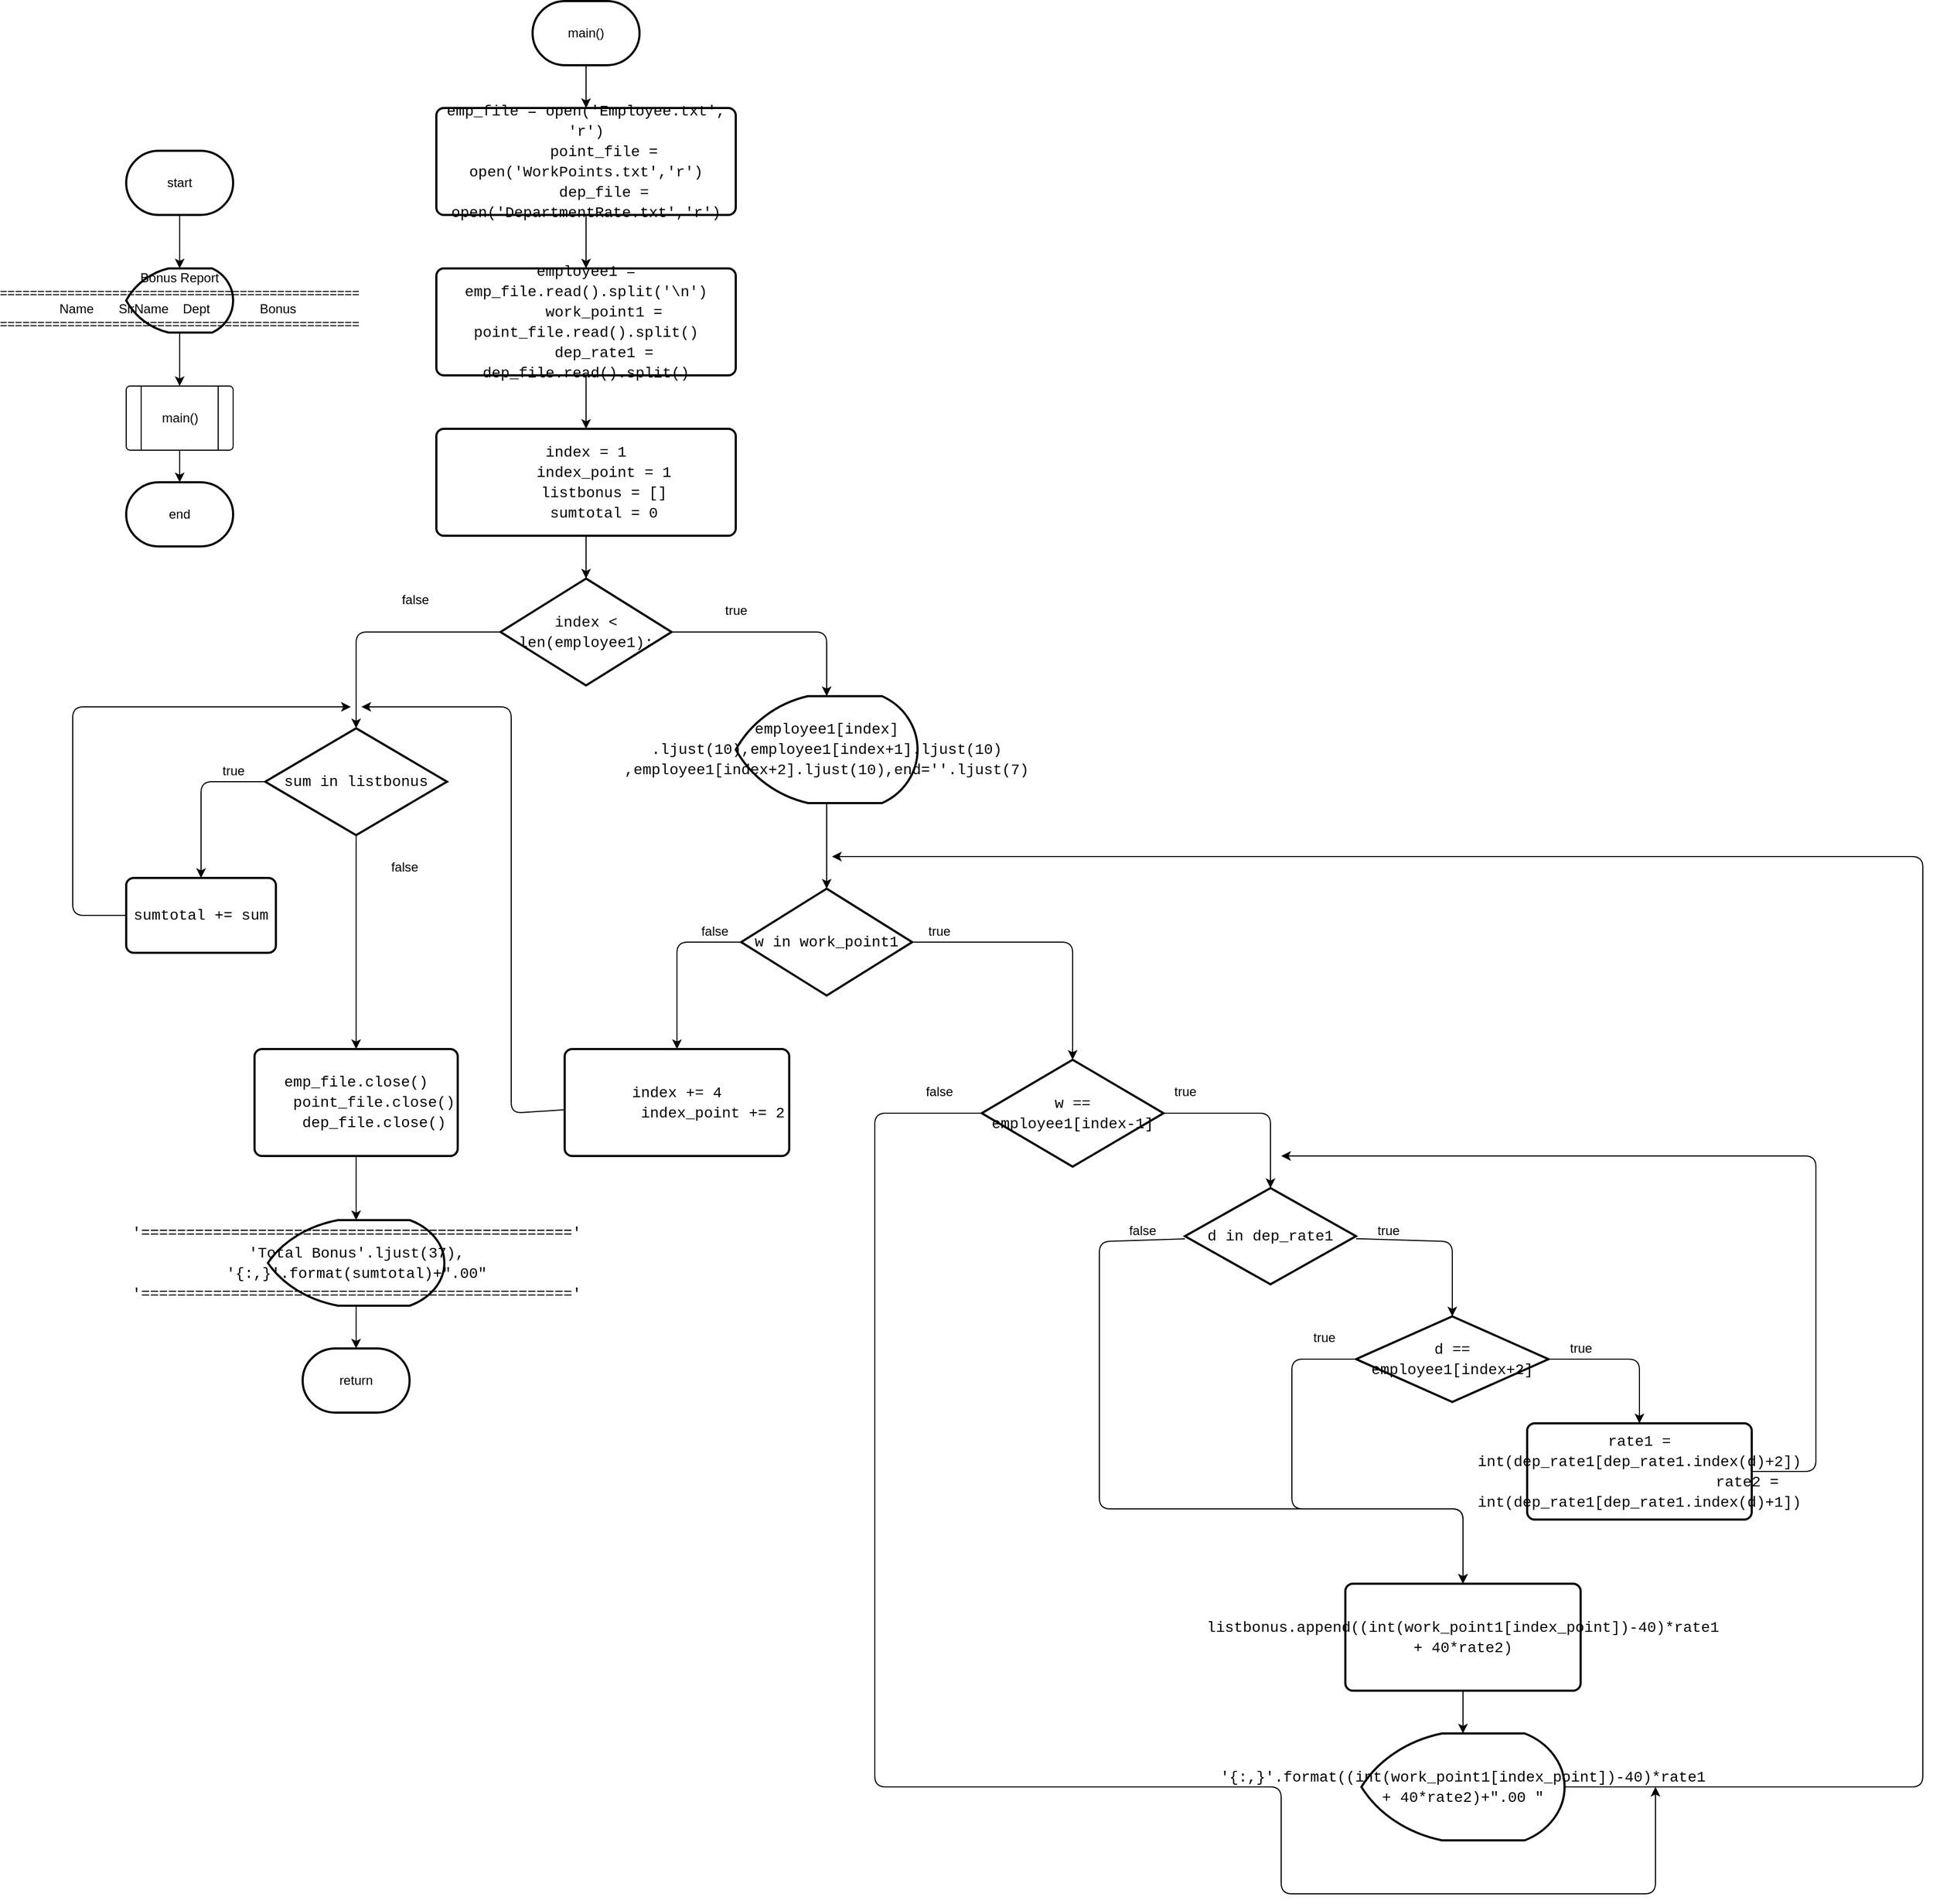 <mxfile>
    <diagram id="HIjoAzd7otjMuepDiRfb" name="Page-1">
        <mxGraphModel dx="2860" dy="1175" grid="1" gridSize="10" guides="1" tooltips="1" connect="1" arrows="1" fold="1" page="1" pageScale="1" pageWidth="850" pageHeight="1100" math="0" shadow="0">
            <root>
                <mxCell id="0"/>
                <mxCell id="1" parent="0"/>
                <mxCell id="2" style="edgeStyle=none;html=1;entryX=0.5;entryY=0;entryDx=0;entryDy=0;entryPerimeter=0;fontColor=default;labelBackgroundColor=none;" edge="1" parent="1" source="3" target="9">
                    <mxGeometry relative="1" as="geometry">
                        <mxPoint x="120" y="290" as="targetPoint"/>
                    </mxGeometry>
                </mxCell>
                <mxCell id="3" value="start" style="strokeWidth=2;html=1;shape=mxgraph.flowchart.terminator;whiteSpace=wrap;fontColor=default;labelBackgroundColor=none;" vertex="1" parent="1">
                    <mxGeometry x="70" y="200" width="100" height="60" as="geometry"/>
                </mxCell>
                <mxCell id="4" value="end" style="strokeWidth=2;html=1;shape=mxgraph.flowchart.terminator;whiteSpace=wrap;fontColor=default;labelBackgroundColor=none;" vertex="1" parent="1">
                    <mxGeometry x="70" y="510" width="100" height="60" as="geometry"/>
                </mxCell>
                <mxCell id="5" style="edgeStyle=none;html=1;entryX=0.5;entryY=0;entryDx=0;entryDy=0;entryPerimeter=0;fontColor=default;labelBackgroundColor=none;" edge="1" parent="1" source="6" target="4">
                    <mxGeometry relative="1" as="geometry"/>
                </mxCell>
                <mxCell id="6" value="" style="verticalLabelPosition=bottom;verticalAlign=top;html=1;shape=process;whiteSpace=wrap;rounded=1;size=0.14;arcSize=6;fontColor=default;labelBackgroundColor=none;" vertex="1" parent="1">
                    <mxGeometry x="70" y="420" width="100" height="60" as="geometry"/>
                </mxCell>
                <mxCell id="7" value="main()" style="text;html=1;align=center;verticalAlign=middle;resizable=0;points=[];autosize=1;strokeColor=none;fillColor=none;fontColor=default;labelBackgroundColor=none;" vertex="1" parent="1">
                    <mxGeometry x="95" y="440" width="50" height="20" as="geometry"/>
                </mxCell>
                <mxCell id="8" style="edgeStyle=none;html=1;entryX=0.5;entryY=0;entryDx=0;entryDy=0;fontColor=default;labelBackgroundColor=none;" edge="1" parent="1" source="9" target="6">
                    <mxGeometry relative="1" as="geometry"/>
                </mxCell>
                <mxCell id="9" value="&lt;div&gt;Bonus Report&lt;/div&gt;&lt;div&gt;================================================&lt;/div&gt;&lt;div&gt;Name&amp;nbsp; &amp;nbsp; &amp;nbsp; &amp;nbsp;SirName&amp;nbsp; &amp;nbsp; Dept&amp;nbsp; &amp;nbsp; &amp;nbsp; &amp;nbsp; &amp;nbsp; &amp;nbsp; &amp;nbsp; Bonus&amp;nbsp;&lt;/div&gt;&lt;div&gt;================================================&lt;/div&gt;" style="strokeWidth=2;html=1;shape=mxgraph.flowchart.display;whiteSpace=wrap;fontColor=default;labelBackgroundColor=none;" vertex="1" parent="1">
                    <mxGeometry x="70" y="310" width="100" height="60" as="geometry"/>
                </mxCell>
                <mxCell id="10" style="edgeStyle=none;html=1;entryX=0.5;entryY=0;entryDx=0;entryDy=0;labelBackgroundColor=none;fontColor=default;" edge="1" parent="1" source="11" target="13">
                    <mxGeometry relative="1" as="geometry"/>
                </mxCell>
                <mxCell id="11" value="&lt;div style=&quot;font-family: consolas, &amp;quot;courier new&amp;quot;, monospace; font-size: 14px; line-height: 19px;&quot;&gt;&lt;div&gt;emp_file = &lt;span style=&quot;&quot;&gt;open&lt;/span&gt;(&lt;span style=&quot;&quot;&gt;'Employee.txt'&lt;/span&gt;, &lt;span style=&quot;&quot;&gt;'r'&lt;/span&gt;)&lt;/div&gt;&lt;div&gt;&amp;nbsp; &amp;nbsp; point_file = &lt;span style=&quot;&quot;&gt;open&lt;/span&gt;(&lt;span style=&quot;&quot;&gt;'WorkPoints.txt'&lt;/span&gt;,&lt;span style=&quot;&quot;&gt;'r'&lt;/span&gt;)&lt;/div&gt;&lt;div&gt;&amp;nbsp; &amp;nbsp; dep_file = &lt;span style=&quot;&quot;&gt;open&lt;/span&gt;(&lt;span style=&quot;&quot;&gt;'DepartmentRate.txt'&lt;/span&gt;,&lt;span style=&quot;&quot;&gt;'r'&lt;/span&gt;)&lt;/div&gt;&lt;/div&gt;" style="rounded=1;whiteSpace=wrap;html=1;absoluteArcSize=1;arcSize=14;strokeWidth=2;fontColor=default;labelBackgroundColor=none;" vertex="1" parent="1">
                    <mxGeometry x="360" y="160" width="280" height="100" as="geometry"/>
                </mxCell>
                <mxCell id="12" style="edgeStyle=none;html=1;entryX=0.5;entryY=0;entryDx=0;entryDy=0;labelBackgroundColor=none;fontColor=default;" edge="1" parent="1" source="13" target="15">
                    <mxGeometry relative="1" as="geometry"/>
                </mxCell>
                <mxCell id="13" value="&lt;div style=&quot;font-family: consolas, &amp;quot;courier new&amp;quot;, monospace; font-size: 14px; line-height: 19px;&quot;&gt;&lt;div&gt;employee1 = emp_file.read().split(&lt;span style=&quot;&quot;&gt;'&lt;/span&gt;&lt;span style=&quot;&quot;&gt;\n&lt;/span&gt;&lt;span style=&quot;&quot;&gt;'&lt;/span&gt;)&lt;/div&gt;&lt;div&gt;&amp;nbsp; &amp;nbsp; work_point1 = point_file.read().split()&lt;/div&gt;&lt;div&gt;&amp;nbsp; &amp;nbsp; dep_rate1 = dep_file.read().split()&lt;/div&gt;&lt;/div&gt;" style="rounded=1;whiteSpace=wrap;html=1;absoluteArcSize=1;arcSize=14;strokeWidth=2;fontColor=default;labelBackgroundColor=none;" vertex="1" parent="1">
                    <mxGeometry x="360" y="310" width="280" height="100" as="geometry"/>
                </mxCell>
                <mxCell id="14" style="edgeStyle=none;html=1;entryX=0.5;entryY=0;entryDx=0;entryDy=0;entryPerimeter=0;labelBackgroundColor=none;fontColor=default;" edge="1" parent="1" source="15" target="21">
                    <mxGeometry relative="1" as="geometry"/>
                </mxCell>
                <mxCell id="15" value="&lt;div style=&quot;font-family: consolas, &amp;quot;courier new&amp;quot;, monospace; font-size: 14px; line-height: 19px;&quot;&gt;&lt;div&gt;index = &lt;span style=&quot;&quot;&gt;1&lt;/span&gt;&lt;/div&gt;&lt;div&gt;&amp;nbsp; &amp;nbsp; index_point = &lt;span style=&quot;&quot;&gt;1&lt;/span&gt;&lt;/div&gt;&lt;div&gt;&amp;nbsp; &amp;nbsp; listbonus = []&lt;/div&gt;&lt;div&gt;&amp;nbsp; &amp;nbsp; sumtotal = &lt;span style=&quot;&quot;&gt;0&lt;/span&gt;&lt;/div&gt;&lt;/div&gt;" style="rounded=1;whiteSpace=wrap;html=1;absoluteArcSize=1;arcSize=14;strokeWidth=2;fontColor=default;labelBackgroundColor=none;" vertex="1" parent="1">
                    <mxGeometry x="360" y="460" width="280" height="100" as="geometry"/>
                </mxCell>
                <mxCell id="16" value="&lt;span&gt;return&lt;/span&gt;" style="strokeWidth=2;html=1;shape=mxgraph.flowchart.terminator;whiteSpace=wrap;fontColor=default;labelBackgroundColor=none;" vertex="1" parent="1">
                    <mxGeometry x="235" y="1320" width="100" height="60" as="geometry"/>
                </mxCell>
                <mxCell id="17" style="edgeStyle=none;html=1;entryX=0.5;entryY=0;entryDx=0;entryDy=0;labelBackgroundColor=none;fontColor=default;" edge="1" parent="1" source="18" target="11">
                    <mxGeometry relative="1" as="geometry"/>
                </mxCell>
                <mxCell id="18" value="main()" style="strokeWidth=2;html=1;shape=mxgraph.flowchart.terminator;whiteSpace=wrap;fontColor=default;labelBackgroundColor=none;" vertex="1" parent="1">
                    <mxGeometry x="450" y="60" width="100" height="60" as="geometry"/>
                </mxCell>
                <mxCell id="19" style="edgeStyle=none;html=1;entryX=0.5;entryY=0;entryDx=0;entryDy=0;entryPerimeter=0;fontColor=default;labelBackgroundColor=none;" edge="1" parent="1" source="21" target="24">
                    <mxGeometry relative="1" as="geometry">
                        <Array as="points">
                            <mxPoint x="285" y="650"/>
                        </Array>
                    </mxGeometry>
                </mxCell>
                <mxCell id="20" style="edgeStyle=none;html=1;entryX=0.5;entryY=0;entryDx=0;entryDy=0;entryPerimeter=0;labelBackgroundColor=none;fontColor=default;" edge="1" parent="1" source="21" target="26">
                    <mxGeometry relative="1" as="geometry">
                        <Array as="points">
                            <mxPoint x="725" y="650"/>
                        </Array>
                    </mxGeometry>
                </mxCell>
                <mxCell id="21" value="&lt;div style=&quot;font-family: consolas, &amp;quot;courier new&amp;quot;, monospace; font-size: 14px; line-height: 19px;&quot;&gt;index &amp;lt; &lt;span style=&quot;&quot;&gt;len&lt;/span&gt;(employee1):&lt;/div&gt;" style="strokeWidth=2;html=1;shape=mxgraph.flowchart.decision;whiteSpace=wrap;fontColor=default;labelBackgroundColor=none;" vertex="1" parent="1">
                    <mxGeometry x="420" y="600" width="160" height="100" as="geometry"/>
                </mxCell>
                <mxCell id="22" style="edgeStyle=none;html=1;entryX=0.5;entryY=0;entryDx=0;entryDy=0;labelBackgroundColor=none;fontColor=default;" edge="1" parent="1" source="24" target="58">
                    <mxGeometry relative="1" as="geometry">
                        <Array as="points">
                            <mxPoint x="140" y="790"/>
                        </Array>
                    </mxGeometry>
                </mxCell>
                <mxCell id="23" style="edgeStyle=none;html=1;entryX=0.5;entryY=0;entryDx=0;entryDy=0;labelBackgroundColor=none;fontColor=default;" edge="1" parent="1" source="24" target="62">
                    <mxGeometry relative="1" as="geometry"/>
                </mxCell>
                <mxCell id="24" value="&lt;div style=&quot;font-family: consolas, &amp;quot;courier new&amp;quot;, monospace; font-size: 14px; line-height: 19px;&quot;&gt;&lt;span style=&quot;&quot;&gt;sum&lt;/span&gt; &lt;span style=&quot;&quot;&gt;in&lt;/span&gt; listbonus&lt;/div&gt;" style="strokeWidth=2;html=1;shape=mxgraph.flowchart.decision;whiteSpace=wrap;fontColor=default;labelBackgroundColor=none;" vertex="1" parent="1">
                    <mxGeometry x="200" y="740" width="170" height="100" as="geometry"/>
                </mxCell>
                <mxCell id="25" style="edgeStyle=none;html=1;entryX=0.5;entryY=0;entryDx=0;entryDy=0;entryPerimeter=0;labelBackgroundColor=none;fontColor=default;" edge="1" parent="1" source="26" target="30">
                    <mxGeometry relative="1" as="geometry"/>
                </mxCell>
                <mxCell id="26" value="&lt;div style=&quot;font-family: consolas, &amp;quot;courier new&amp;quot;, monospace; font-size: 14px; line-height: 19px;&quot;&gt;employee1[index]&lt;/div&gt;&lt;div style=&quot;font-family: consolas, &amp;quot;courier new&amp;quot;, monospace; font-size: 14px; line-height: 19px;&quot;&gt;.ljust(&lt;span style=&quot;&quot;&gt;10&lt;/span&gt;),employee1[index+&lt;span style=&quot;&quot;&gt;1&lt;/span&gt;].ljust(&lt;span style=&quot;&quot;&gt;10&lt;/span&gt;)&lt;/div&gt;&lt;div style=&quot;font-family: consolas, &amp;quot;courier new&amp;quot;, monospace; font-size: 14px; line-height: 19px;&quot;&gt;,employee1[index+&lt;span style=&quot;&quot;&gt;2&lt;/span&gt;].ljust(&lt;span style=&quot;&quot;&gt;10&lt;/span&gt;),&lt;span style=&quot;&quot;&gt;end&lt;/span&gt;=&lt;span style=&quot;&quot;&gt;''&lt;/span&gt;.ljust(&lt;span style=&quot;&quot;&gt;7&lt;/span&gt;)&lt;/div&gt;" style="strokeWidth=2;html=1;shape=mxgraph.flowchart.display;whiteSpace=wrap;fontColor=default;labelBackgroundColor=none;" vertex="1" parent="1">
                    <mxGeometry x="640" y="710" width="170" height="100" as="geometry"/>
                </mxCell>
                <mxCell id="27" value="true" style="text;html=1;align=center;verticalAlign=middle;resizable=0;points=[];autosize=1;strokeColor=none;fillColor=none;fontColor=default;labelBackgroundColor=none;" vertex="1" parent="1">
                    <mxGeometry x="620" y="620" width="40" height="20" as="geometry"/>
                </mxCell>
                <mxCell id="28" style="edgeStyle=none;html=1;entryX=0.5;entryY=0;entryDx=0;entryDy=0;entryPerimeter=0;labelBackgroundColor=none;fontColor=default;" edge="1" parent="1" source="30" target="33">
                    <mxGeometry relative="1" as="geometry">
                        <Array as="points">
                            <mxPoint x="955" y="940"/>
                        </Array>
                    </mxGeometry>
                </mxCell>
                <mxCell id="29" style="edgeStyle=none;html=1;entryX=0.5;entryY=0;entryDx=0;entryDy=0;labelBackgroundColor=none;fontColor=default;" edge="1" parent="1" source="30" target="54">
                    <mxGeometry relative="1" as="geometry">
                        <Array as="points">
                            <mxPoint x="585" y="940"/>
                        </Array>
                    </mxGeometry>
                </mxCell>
                <mxCell id="30" value="&lt;div style=&quot;font-family: consolas, &amp;quot;courier new&amp;quot;, monospace; font-size: 14px; line-height: 19px;&quot;&gt;w &lt;span style=&quot;&quot;&gt;in&lt;/span&gt; work_point1&lt;/div&gt;" style="strokeWidth=2;html=1;shape=mxgraph.flowchart.decision;whiteSpace=wrap;labelBackgroundColor=none;fontColor=default;" vertex="1" parent="1">
                    <mxGeometry x="645" y="890" width="160" height="100" as="geometry"/>
                </mxCell>
                <mxCell id="31" style="edgeStyle=none;html=1;entryX=0.5;entryY=0;entryDx=0;entryDy=0;entryPerimeter=0;labelBackgroundColor=none;fontColor=default;" edge="1" parent="1" source="33" target="39">
                    <mxGeometry relative="1" as="geometry">
                        <Array as="points">
                            <mxPoint x="1140" y="1100"/>
                        </Array>
                    </mxGeometry>
                </mxCell>
                <mxCell id="32" style="edgeStyle=none;html=1;labelBackgroundColor=none;fontColor=default;" edge="1" parent="1" source="33">
                    <mxGeometry relative="1" as="geometry">
                        <mxPoint x="1500" y="1730" as="targetPoint"/>
                        <Array as="points">
                            <mxPoint x="770" y="1100"/>
                            <mxPoint x="770" y="1730"/>
                            <mxPoint x="1150" y="1730"/>
                            <mxPoint x="1150" y="1830"/>
                            <mxPoint x="1500" y="1830"/>
                        </Array>
                    </mxGeometry>
                </mxCell>
                <mxCell id="33" value="&lt;div style=&quot;font-family: consolas, &amp;quot;courier new&amp;quot;, monospace; font-size: 14px; line-height: 19px;&quot;&gt;w == employee1[index-&lt;span style=&quot;&quot;&gt;1&lt;/span&gt;]&lt;/div&gt;" style="strokeWidth=2;html=1;shape=mxgraph.flowchart.decision;whiteSpace=wrap;labelBackgroundColor=none;fontColor=default;" vertex="1" parent="1">
                    <mxGeometry x="870" y="1050" width="170" height="100" as="geometry"/>
                </mxCell>
                <mxCell id="34" value="true" style="text;html=1;align=center;verticalAlign=middle;resizable=0;points=[];autosize=1;strokeColor=none;fillColor=none;fontColor=default;labelBackgroundColor=none;" vertex="1" parent="1">
                    <mxGeometry x="810" y="920" width="40" height="20" as="geometry"/>
                </mxCell>
                <mxCell id="35" value="false" style="text;html=1;align=center;verticalAlign=middle;resizable=0;points=[];autosize=1;strokeColor=none;fillColor=none;fontColor=default;labelBackgroundColor=none;" vertex="1" parent="1">
                    <mxGeometry x="600" y="920" width="40" height="20" as="geometry"/>
                </mxCell>
                <mxCell id="36" value="false" style="text;html=1;align=center;verticalAlign=middle;resizable=0;points=[];autosize=1;strokeColor=none;fillColor=none;fontColor=default;labelBackgroundColor=none;" vertex="1" parent="1">
                    <mxGeometry x="320" y="610" width="40" height="20" as="geometry"/>
                </mxCell>
                <mxCell id="37" style="edgeStyle=none;html=1;entryX=0.5;entryY=0;entryDx=0;entryDy=0;entryPerimeter=0;labelBackgroundColor=none;fontColor=default;" edge="1" parent="1" source="39" target="42">
                    <mxGeometry relative="1" as="geometry">
                        <Array as="points">
                            <mxPoint x="1310" y="1220"/>
                        </Array>
                    </mxGeometry>
                </mxCell>
                <mxCell id="38" style="edgeStyle=none;html=1;labelBackgroundColor=none;fontColor=default;entryX=0.5;entryY=0;entryDx=0;entryDy=0;" edge="1" parent="1" source="39" target="49">
                    <mxGeometry relative="1" as="geometry">
                        <mxPoint x="1160" y="1470" as="targetPoint"/>
                        <Array as="points">
                            <mxPoint x="980" y="1220"/>
                            <mxPoint x="980" y="1470"/>
                            <mxPoint x="1170" y="1470"/>
                            <mxPoint x="1320" y="1470"/>
                        </Array>
                    </mxGeometry>
                </mxCell>
                <mxCell id="39" value="&lt;div style=&quot;font-family: consolas, &amp;quot;courier new&amp;quot;, monospace; font-size: 14px; line-height: 19px;&quot;&gt;d &lt;span style=&quot;&quot;&gt;in&lt;/span&gt; dep_rate1&lt;/div&gt;" style="strokeWidth=2;html=1;shape=mxgraph.flowchart.decision;whiteSpace=wrap;labelBackgroundColor=none;fontColor=default;" vertex="1" parent="1">
                    <mxGeometry x="1060" y="1170" width="160" height="90" as="geometry"/>
                </mxCell>
                <mxCell id="40" style="edgeStyle=none;html=1;entryX=0.5;entryY=0;entryDx=0;entryDy=0;labelBackgroundColor=none;fontColor=default;" edge="1" parent="1" source="42" target="46">
                    <mxGeometry relative="1" as="geometry">
                        <Array as="points">
                            <mxPoint x="1485" y="1330"/>
                        </Array>
                    </mxGeometry>
                </mxCell>
                <mxCell id="41" style="edgeStyle=none;html=1;labelBackgroundColor=none;fontColor=default;entryX=0.5;entryY=0;entryDx=0;entryDy=0;" edge="1" parent="1" source="42" target="49">
                    <mxGeometry relative="1" as="geometry">
                        <mxPoint x="1150" y="1330.0" as="targetPoint"/>
                        <Array as="points">
                            <mxPoint x="1160" y="1330"/>
                            <mxPoint x="1160" y="1470"/>
                            <mxPoint x="1320" y="1470"/>
                        </Array>
                    </mxGeometry>
                </mxCell>
                <mxCell id="42" value="&lt;div style=&quot;font-family: consolas, &amp;quot;courier new&amp;quot;, monospace; font-size: 14px; line-height: 19px;&quot;&gt;d == employee1[index+&lt;span style=&quot;&quot;&gt;2&lt;/span&gt;]&lt;/div&gt;" style="strokeWidth=2;html=1;shape=mxgraph.flowchart.decision;whiteSpace=wrap;labelBackgroundColor=none;fontColor=default;" vertex="1" parent="1">
                    <mxGeometry x="1220" y="1290" width="180" height="80" as="geometry"/>
                </mxCell>
                <mxCell id="43" value="true" style="text;html=1;align=center;verticalAlign=middle;resizable=0;points=[];autosize=1;strokeColor=none;fillColor=none;fontColor=default;labelBackgroundColor=none;" vertex="1" parent="1">
                    <mxGeometry x="1230" y="1200" width="40" height="20" as="geometry"/>
                </mxCell>
                <mxCell id="44" value="true" style="text;html=1;align=center;verticalAlign=middle;resizable=0;points=[];autosize=1;strokeColor=none;fillColor=none;fontColor=default;labelBackgroundColor=none;" vertex="1" parent="1">
                    <mxGeometry x="1040" y="1070" width="40" height="20" as="geometry"/>
                </mxCell>
                <mxCell id="45" style="edgeStyle=none;html=1;labelBackgroundColor=none;fontColor=default;" edge="1" parent="1" source="46">
                    <mxGeometry relative="1" as="geometry">
                        <mxPoint x="1150" y="1140" as="targetPoint"/>
                        <Array as="points">
                            <mxPoint x="1650" y="1435"/>
                            <mxPoint x="1650" y="1140"/>
                        </Array>
                    </mxGeometry>
                </mxCell>
                <mxCell id="46" value="&lt;div style=&quot;font-family: consolas, &amp;quot;courier new&amp;quot;, monospace; font-size: 14px; line-height: 19px;&quot;&gt;&lt;div&gt;rate1 = &lt;span style=&quot;&quot;&gt;int&lt;/span&gt;(dep_rate1[dep_rate1.index(d)+&lt;span style=&quot;&quot;&gt;2&lt;/span&gt;])&lt;/div&gt;&lt;div&gt;&amp;nbsp; &amp;nbsp; &amp;nbsp; &amp;nbsp; &amp;nbsp; &amp;nbsp; &amp;nbsp; &amp;nbsp; &amp;nbsp; &amp;nbsp; &amp;nbsp; &amp;nbsp; rate2 = &lt;span style=&quot;&quot;&gt;int&lt;/span&gt;(dep_rate1[dep_rate1.index(d)+&lt;span style=&quot;&quot;&gt;1&lt;/span&gt;])&lt;/div&gt;&lt;/div&gt;" style="rounded=1;whiteSpace=wrap;html=1;absoluteArcSize=1;arcSize=14;strokeWidth=2;labelBackgroundColor=none;fontColor=default;" vertex="1" parent="1">
                    <mxGeometry x="1380" y="1390" width="210" height="90" as="geometry"/>
                </mxCell>
                <mxCell id="47" value="true" style="text;html=1;align=center;verticalAlign=middle;resizable=0;points=[];autosize=1;strokeColor=none;fillColor=none;fontColor=default;labelBackgroundColor=none;" vertex="1" parent="1">
                    <mxGeometry x="1410" y="1310" width="40" height="20" as="geometry"/>
                </mxCell>
                <mxCell id="48" style="edgeStyle=none;html=1;entryX=0.5;entryY=0;entryDx=0;entryDy=0;entryPerimeter=0;labelBackgroundColor=none;fontColor=default;" edge="1" parent="1" source="49" target="52">
                    <mxGeometry relative="1" as="geometry"/>
                </mxCell>
                <mxCell id="49" value="&lt;div style=&quot;font-family: consolas, &amp;quot;courier new&amp;quot;, monospace; font-size: 14px; line-height: 19px;&quot;&gt;listbonus.append((&lt;span style=&quot;&quot;&gt;int&lt;/span&gt;(work_point1[index_point])-&lt;span style=&quot;&quot;&gt;40&lt;/span&gt;)*rate1 + &lt;span style=&quot;&quot;&gt;40&lt;/span&gt;*rate2)&lt;/div&gt;" style="rounded=1;whiteSpace=wrap;html=1;absoluteArcSize=1;arcSize=14;strokeWidth=2;labelBackgroundColor=none;fontColor=default;" vertex="1" parent="1">
                    <mxGeometry x="1210" y="1540" width="220" height="100" as="geometry"/>
                </mxCell>
                <mxCell id="50" value="true" style="text;html=1;align=center;verticalAlign=middle;resizable=0;points=[];autosize=1;strokeColor=none;fillColor=none;fontColor=default;labelBackgroundColor=none;" vertex="1" parent="1">
                    <mxGeometry x="1170" y="1300" width="40" height="20" as="geometry"/>
                </mxCell>
                <mxCell id="51" style="edgeStyle=none;html=1;labelBackgroundColor=none;fontColor=default;" edge="1" parent="1" source="52">
                    <mxGeometry relative="1" as="geometry">
                        <mxPoint x="730" y="860" as="targetPoint"/>
                        <Array as="points">
                            <mxPoint x="1750" y="1730"/>
                            <mxPoint x="1750" y="860"/>
                        </Array>
                    </mxGeometry>
                </mxCell>
                <mxCell id="52" value="&lt;div style=&quot;font-family: consolas, &amp;quot;courier new&amp;quot;, monospace; font-size: 14px; line-height: 19px;&quot;&gt;&lt;span style=&quot;&quot;&gt;'&lt;/span&gt;&lt;span style=&quot;&quot;&gt;{:,}&lt;/span&gt;&lt;span style=&quot;&quot;&gt;'&lt;/span&gt;.format((&lt;span style=&quot;&quot;&gt;int&lt;/span&gt;(work_point1[index_point])-&lt;span style=&quot;&quot;&gt;40&lt;/span&gt;)*rate1 + &lt;span style=&quot;&quot;&gt;40&lt;/span&gt;*rate2)+&lt;span style=&quot;&quot;&gt;&quot;.00 &quot;&lt;/span&gt;&lt;/div&gt;" style="strokeWidth=2;html=1;shape=mxgraph.flowchart.display;whiteSpace=wrap;labelBackgroundColor=none;fontColor=default;" vertex="1" parent="1">
                    <mxGeometry x="1225" y="1680" width="190" height="100" as="geometry"/>
                </mxCell>
                <mxCell id="53" style="edgeStyle=none;html=1;labelBackgroundColor=none;fontColor=default;" edge="1" parent="1" source="54">
                    <mxGeometry relative="1" as="geometry">
                        <mxPoint x="290" y="720" as="targetPoint"/>
                        <Array as="points">
                            <mxPoint x="430" y="1100"/>
                            <mxPoint x="430" y="720"/>
                        </Array>
                    </mxGeometry>
                </mxCell>
                <mxCell id="54" value="&lt;div style=&quot;font-family: consolas, &amp;quot;courier new&amp;quot;, monospace; font-size: 14px; line-height: 19px;&quot;&gt;&lt;div&gt;index += &lt;span style=&quot;&quot;&gt;4&lt;/span&gt;&lt;/div&gt;&lt;div&gt;&amp;nbsp; &amp;nbsp; &amp;nbsp; &amp;nbsp; index_point += &lt;span style=&quot;&quot;&gt;2&lt;/span&gt;&lt;/div&gt;&lt;/div&gt;" style="rounded=1;whiteSpace=wrap;html=1;absoluteArcSize=1;arcSize=14;strokeWidth=2;labelBackgroundColor=none;fontColor=default;" vertex="1" parent="1">
                    <mxGeometry x="480" y="1040" width="210" height="100" as="geometry"/>
                </mxCell>
                <mxCell id="55" value="false" style="text;html=1;align=center;verticalAlign=middle;resizable=0;points=[];autosize=1;strokeColor=none;fillColor=none;fontColor=default;labelBackgroundColor=none;" vertex="1" parent="1">
                    <mxGeometry x="810" y="1070" width="40" height="20" as="geometry"/>
                </mxCell>
                <mxCell id="56" value="false" style="text;html=1;align=center;verticalAlign=middle;resizable=0;points=[];autosize=1;strokeColor=none;fillColor=none;fontColor=default;labelBackgroundColor=none;" vertex="1" parent="1">
                    <mxGeometry x="1000" y="1200" width="40" height="20" as="geometry"/>
                </mxCell>
                <mxCell id="57" style="edgeStyle=none;html=1;labelBackgroundColor=none;fontColor=default;" edge="1" parent="1" source="58">
                    <mxGeometry relative="1" as="geometry">
                        <mxPoint x="280" y="720" as="targetPoint"/>
                        <Array as="points">
                            <mxPoint x="20" y="915"/>
                            <mxPoint x="20" y="720"/>
                        </Array>
                    </mxGeometry>
                </mxCell>
                <mxCell id="58" value="&lt;div style=&quot;font-family: consolas, &amp;quot;courier new&amp;quot;, monospace; font-size: 14px; line-height: 19px;&quot;&gt;sumtotal += &lt;span style=&quot;&quot;&gt;sum&lt;/span&gt;&lt;/div&gt;" style="rounded=1;whiteSpace=wrap;html=1;absoluteArcSize=1;arcSize=14;strokeWidth=2;labelBackgroundColor=none;fontColor=default;" vertex="1" parent="1">
                    <mxGeometry x="70" y="880" width="140" height="70" as="geometry"/>
                </mxCell>
                <mxCell id="59" value="true" style="text;html=1;align=center;verticalAlign=middle;resizable=0;points=[];autosize=1;strokeColor=none;fillColor=none;fontColor=default;labelBackgroundColor=none;" vertex="1" parent="1">
                    <mxGeometry x="150" y="770" width="40" height="20" as="geometry"/>
                </mxCell>
                <mxCell id="60" value="false" style="text;html=1;align=center;verticalAlign=middle;resizable=0;points=[];autosize=1;strokeColor=none;fillColor=none;fontColor=default;labelBackgroundColor=none;" vertex="1" parent="1">
                    <mxGeometry x="310" y="860" width="40" height="20" as="geometry"/>
                </mxCell>
                <mxCell id="61" style="edgeStyle=none;html=1;entryX=0.5;entryY=0;entryDx=0;entryDy=0;entryPerimeter=0;labelBackgroundColor=none;fontColor=default;" edge="1" parent="1" source="62" target="64">
                    <mxGeometry relative="1" as="geometry"/>
                </mxCell>
                <mxCell id="62" value="&lt;div style=&quot;font-family: consolas, &amp;quot;courier new&amp;quot;, monospace; font-size: 14px; line-height: 19px;&quot;&gt;&lt;div&gt;emp_file.close()&lt;/div&gt;&lt;div&gt;&amp;nbsp; &amp;nbsp; point_file.close()&lt;/div&gt;&lt;div&gt;&amp;nbsp; &amp;nbsp; dep_file.close()&lt;/div&gt;&lt;/div&gt;" style="rounded=1;whiteSpace=wrap;html=1;absoluteArcSize=1;arcSize=14;strokeWidth=2;labelBackgroundColor=none;fontColor=default;" vertex="1" parent="1">
                    <mxGeometry x="190" y="1040" width="190" height="100" as="geometry"/>
                </mxCell>
                <mxCell id="63" style="edgeStyle=none;html=1;entryX=0.5;entryY=0;entryDx=0;entryDy=0;entryPerimeter=0;labelBackgroundColor=none;fontColor=default;" edge="1" parent="1" source="64" target="16">
                    <mxGeometry relative="1" as="geometry"/>
                </mxCell>
                <mxCell id="64" value="&lt;div style=&quot;font-family: consolas, &amp;quot;courier new&amp;quot;, monospace; font-size: 14px; line-height: 19px;&quot;&gt;&lt;span style=&quot;font-family: consolas, &amp;quot;courier new&amp;quot;, monospace;&quot;&gt;'================================================'&lt;/span&gt;&lt;/div&gt;&lt;div style=&quot;font-family: consolas, &amp;quot;courier new&amp;quot;, monospace; font-size: 14px; line-height: 19px;&quot;&gt;&lt;span style=&quot;&quot;&gt;'Total Bonus'&lt;/span&gt;.ljust(&lt;span style=&quot;&quot;&gt;37&lt;/span&gt;), &lt;span style=&quot;&quot;&gt;'&lt;/span&gt;&lt;span style=&quot;&quot;&gt;{:,}&lt;/span&gt;&lt;span style=&quot;&quot;&gt;'&lt;/span&gt;.format(sumtotal)+&lt;span style=&quot;&quot;&gt;&quot;.00&quot;&lt;/span&gt;&lt;br&gt;&lt;/div&gt;&lt;div style=&quot;font-family: consolas, &amp;quot;courier new&amp;quot;, monospace; font-size: 14px; line-height: 19px;&quot;&gt;&lt;div style=&quot;font-family: &amp;quot;consolas&amp;quot; , &amp;quot;courier new&amp;quot; , monospace ; line-height: 19px&quot;&gt;&lt;span style=&quot;&quot;&gt;'================================================'&lt;/span&gt;&lt;/div&gt;&lt;/div&gt;" style="strokeWidth=2;html=1;shape=mxgraph.flowchart.display;whiteSpace=wrap;labelBackgroundColor=none;fontColor=default;" vertex="1" parent="1">
                    <mxGeometry x="202.5" y="1200" width="165" height="80" as="geometry"/>
                </mxCell>
            </root>
        </mxGraphModel>
    </diagram>
</mxfile>